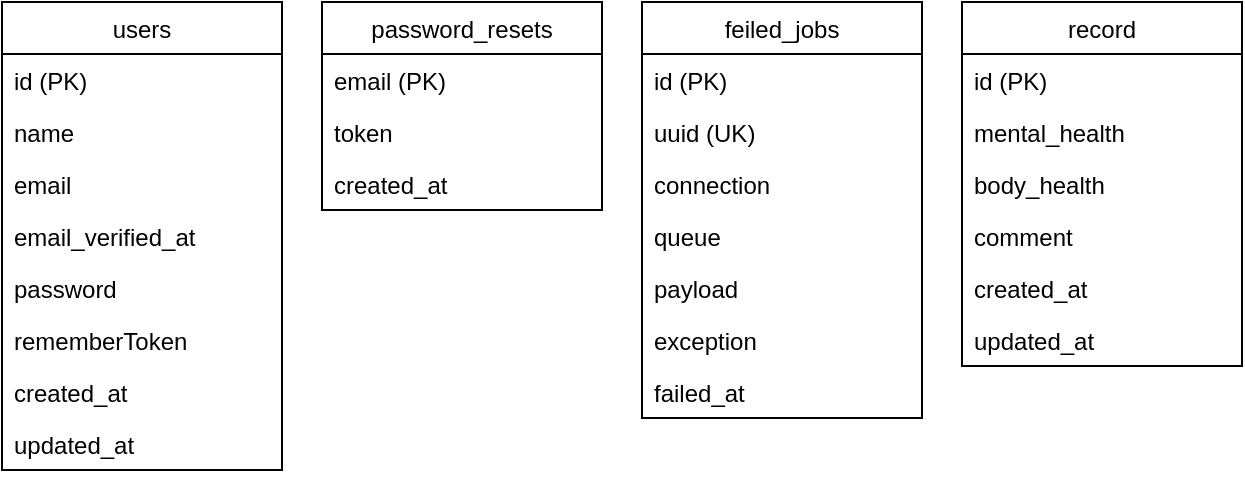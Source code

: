 <mxfile version="14.2.9" type="device"><diagram id="czs-pN7MLtNA-kAu5YFP" name="Page-1"><mxGraphModel dx="868" dy="482" grid="1" gridSize="10" guides="1" tooltips="1" connect="1" arrows="1" fold="1" page="1" pageScale="1" pageWidth="827" pageHeight="1169" math="0" shadow="0"><root><mxCell id="0"/><mxCell id="1" parent="0"/><mxCell id="YSd6ktAbC9s_it5UFINa-1" value="users" style="swimlane;fontStyle=0;childLayout=stackLayout;horizontal=1;startSize=26;fillColor=none;horizontalStack=0;resizeParent=1;resizeParentMax=0;resizeLast=0;collapsible=1;marginBottom=0;" parent="1" vertex="1"><mxGeometry x="80" y="40" width="140" height="234" as="geometry"><mxRectangle x="80" y="40" width="60" height="26" as="alternateBounds"/></mxGeometry></mxCell><mxCell id="YSd6ktAbC9s_it5UFINa-2" value="id (PK)" style="text;strokeColor=none;fillColor=none;align=left;verticalAlign=top;spacingLeft=4;spacingRight=4;overflow=hidden;rotatable=0;points=[[0,0.5],[1,0.5]];portConstraint=eastwest;" parent="YSd6ktAbC9s_it5UFINa-1" vertex="1"><mxGeometry y="26" width="140" height="26" as="geometry"/></mxCell><mxCell id="YSd6ktAbC9s_it5UFINa-3" value="name" style="text;strokeColor=none;fillColor=none;align=left;verticalAlign=top;spacingLeft=4;spacingRight=4;overflow=hidden;rotatable=0;points=[[0,0.5],[1,0.5]];portConstraint=eastwest;" parent="YSd6ktAbC9s_it5UFINa-1" vertex="1"><mxGeometry y="52" width="140" height="26" as="geometry"/></mxCell><mxCell id="YSd6ktAbC9s_it5UFINa-4" value="email" style="text;strokeColor=none;fillColor=none;align=left;verticalAlign=top;spacingLeft=4;spacingRight=4;overflow=hidden;rotatable=0;points=[[0,0.5],[1,0.5]];portConstraint=eastwest;" parent="YSd6ktAbC9s_it5UFINa-1" vertex="1"><mxGeometry y="78" width="140" height="26" as="geometry"/></mxCell><mxCell id="YSd6ktAbC9s_it5UFINa-17" value="email_verified_at" style="text;strokeColor=none;fillColor=none;align=left;verticalAlign=top;spacingLeft=4;spacingRight=4;overflow=hidden;rotatable=0;points=[[0,0.5],[1,0.5]];portConstraint=eastwest;" parent="YSd6ktAbC9s_it5UFINa-1" vertex="1"><mxGeometry y="104" width="140" height="26" as="geometry"/></mxCell><mxCell id="YSd6ktAbC9s_it5UFINa-18" value="password" style="text;strokeColor=none;fillColor=none;align=left;verticalAlign=top;spacingLeft=4;spacingRight=4;overflow=hidden;rotatable=0;points=[[0,0.5],[1,0.5]];portConstraint=eastwest;" parent="YSd6ktAbC9s_it5UFINa-1" vertex="1"><mxGeometry y="130" width="140" height="26" as="geometry"/></mxCell><mxCell id="YSd6ktAbC9s_it5UFINa-19" value="rememberToken" style="text;strokeColor=none;fillColor=none;align=left;verticalAlign=top;spacingLeft=4;spacingRight=4;overflow=hidden;rotatable=0;points=[[0,0.5],[1,0.5]];portConstraint=eastwest;" parent="YSd6ktAbC9s_it5UFINa-1" vertex="1"><mxGeometry y="156" width="140" height="26" as="geometry"/></mxCell><mxCell id="YSd6ktAbC9s_it5UFINa-20" value="created_at" style="text;strokeColor=none;fillColor=none;align=left;verticalAlign=top;spacingLeft=4;spacingRight=4;overflow=hidden;rotatable=0;points=[[0,0.5],[1,0.5]];portConstraint=eastwest;" parent="YSd6ktAbC9s_it5UFINa-1" vertex="1"><mxGeometry y="182" width="140" height="26" as="geometry"/></mxCell><mxCell id="YSd6ktAbC9s_it5UFINa-21" value="updated_at" style="text;strokeColor=none;fillColor=none;align=left;verticalAlign=top;spacingLeft=4;spacingRight=4;overflow=hidden;rotatable=0;points=[[0,0.5],[1,0.5]];portConstraint=eastwest;" parent="YSd6ktAbC9s_it5UFINa-1" vertex="1"><mxGeometry y="208" width="140" height="26" as="geometry"/></mxCell><mxCell id="YSd6ktAbC9s_it5UFINa-5" value="password_resets" style="swimlane;fontStyle=0;childLayout=stackLayout;horizontal=1;startSize=26;fillColor=none;horizontalStack=0;resizeParent=1;resizeParentMax=0;resizeLast=0;collapsible=1;marginBottom=0;" parent="1" vertex="1"><mxGeometry x="240" y="40" width="140" height="104" as="geometry"/></mxCell><mxCell id="YSd6ktAbC9s_it5UFINa-6" value="email (PK)" style="text;strokeColor=none;fillColor=none;align=left;verticalAlign=top;spacingLeft=4;spacingRight=4;overflow=hidden;rotatable=0;points=[[0,0.5],[1,0.5]];portConstraint=eastwest;" parent="YSd6ktAbC9s_it5UFINa-5" vertex="1"><mxGeometry y="26" width="140" height="26" as="geometry"/></mxCell><mxCell id="YSd6ktAbC9s_it5UFINa-7" value="token" style="text;align=left;verticalAlign=top;spacingLeft=4;spacingRight=4;overflow=hidden;rotatable=0;points=[[0,0.5],[1,0.5]];portConstraint=eastwest;" parent="YSd6ktAbC9s_it5UFINa-5" vertex="1"><mxGeometry y="52" width="140" height="26" as="geometry"/></mxCell><mxCell id="YSd6ktAbC9s_it5UFINa-8" value="created_at" style="text;strokeColor=none;fillColor=none;align=left;verticalAlign=top;spacingLeft=4;spacingRight=4;overflow=hidden;rotatable=0;points=[[0,0.5],[1,0.5]];portConstraint=eastwest;" parent="YSd6ktAbC9s_it5UFINa-5" vertex="1"><mxGeometry y="78" width="140" height="26" as="geometry"/></mxCell><mxCell id="YSd6ktAbC9s_it5UFINa-9" value="feiled_jobs" style="swimlane;fontStyle=0;childLayout=stackLayout;horizontal=1;startSize=26;fillColor=none;horizontalStack=0;resizeParent=1;resizeParentMax=0;resizeLast=0;collapsible=1;marginBottom=0;" parent="1" vertex="1"><mxGeometry x="400" y="40" width="140" height="208" as="geometry"/></mxCell><mxCell id="YSd6ktAbC9s_it5UFINa-10" value="id (PK)" style="text;strokeColor=none;fillColor=none;align=left;verticalAlign=top;spacingLeft=4;spacingRight=4;overflow=hidden;rotatable=0;points=[[0,0.5],[1,0.5]];portConstraint=eastwest;" parent="YSd6ktAbC9s_it5UFINa-9" vertex="1"><mxGeometry y="26" width="140" height="26" as="geometry"/></mxCell><mxCell id="YSd6ktAbC9s_it5UFINa-11" value="uuid (UK)" style="text;strokeColor=none;fillColor=none;align=left;verticalAlign=top;spacingLeft=4;spacingRight=4;overflow=hidden;rotatable=0;points=[[0,0.5],[1,0.5]];portConstraint=eastwest;" parent="YSd6ktAbC9s_it5UFINa-9" vertex="1"><mxGeometry y="52" width="140" height="26" as="geometry"/></mxCell><mxCell id="YSd6ktAbC9s_it5UFINa-12" value="connection" style="text;strokeColor=none;fillColor=none;align=left;verticalAlign=top;spacingLeft=4;spacingRight=4;overflow=hidden;rotatable=0;points=[[0,0.5],[1,0.5]];portConstraint=eastwest;" parent="YSd6ktAbC9s_it5UFINa-9" vertex="1"><mxGeometry y="78" width="140" height="26" as="geometry"/></mxCell><mxCell id="YSd6ktAbC9s_it5UFINa-13" value="queue" style="text;strokeColor=none;fillColor=none;align=left;verticalAlign=top;spacingLeft=4;spacingRight=4;overflow=hidden;rotatable=0;points=[[0,0.5],[1,0.5]];portConstraint=eastwest;" parent="YSd6ktAbC9s_it5UFINa-9" vertex="1"><mxGeometry y="104" width="140" height="26" as="geometry"/></mxCell><mxCell id="YSd6ktAbC9s_it5UFINa-14" value="payload" style="text;strokeColor=none;fillColor=none;align=left;verticalAlign=top;spacingLeft=4;spacingRight=4;overflow=hidden;rotatable=0;points=[[0,0.5],[1,0.5]];portConstraint=eastwest;" parent="YSd6ktAbC9s_it5UFINa-9" vertex="1"><mxGeometry y="130" width="140" height="26" as="geometry"/></mxCell><mxCell id="YSd6ktAbC9s_it5UFINa-15" value="exception" style="text;strokeColor=none;fillColor=none;align=left;verticalAlign=top;spacingLeft=4;spacingRight=4;overflow=hidden;rotatable=0;points=[[0,0.5],[1,0.5]];portConstraint=eastwest;" parent="YSd6ktAbC9s_it5UFINa-9" vertex="1"><mxGeometry y="156" width="140" height="26" as="geometry"/></mxCell><mxCell id="YSd6ktAbC9s_it5UFINa-16" value="failed_at" style="text;strokeColor=none;fillColor=none;align=left;verticalAlign=top;spacingLeft=4;spacingRight=4;overflow=hidden;rotatable=0;points=[[0,0.5],[1,0.5]];portConstraint=eastwest;" parent="YSd6ktAbC9s_it5UFINa-9" vertex="1"><mxGeometry y="182" width="140" height="26" as="geometry"/></mxCell><mxCell id="e6_dMwrYXTTjP2kqpZmY-1" value="record" style="swimlane;fontStyle=0;childLayout=stackLayout;horizontal=1;startSize=26;fillColor=none;horizontalStack=0;resizeParent=1;resizeParentMax=0;resizeLast=0;collapsible=1;marginBottom=0;" vertex="1" parent="1"><mxGeometry x="560" y="40" width="140" height="182" as="geometry"><mxRectangle x="80" y="40" width="60" height="26" as="alternateBounds"/></mxGeometry></mxCell><mxCell id="e6_dMwrYXTTjP2kqpZmY-2" value="id (PK)" style="text;strokeColor=none;fillColor=none;align=left;verticalAlign=top;spacingLeft=4;spacingRight=4;overflow=hidden;rotatable=0;points=[[0,0.5],[1,0.5]];portConstraint=eastwest;" vertex="1" parent="e6_dMwrYXTTjP2kqpZmY-1"><mxGeometry y="26" width="140" height="26" as="geometry"/></mxCell><mxCell id="e6_dMwrYXTTjP2kqpZmY-3" value="mental_health" style="text;strokeColor=none;fillColor=none;align=left;verticalAlign=top;spacingLeft=4;spacingRight=4;overflow=hidden;rotatable=0;points=[[0,0.5],[1,0.5]];portConstraint=eastwest;" vertex="1" parent="e6_dMwrYXTTjP2kqpZmY-1"><mxGeometry y="52" width="140" height="26" as="geometry"/></mxCell><mxCell id="e6_dMwrYXTTjP2kqpZmY-4" value="body_health" style="text;strokeColor=none;fillColor=none;align=left;verticalAlign=top;spacingLeft=4;spacingRight=4;overflow=hidden;rotatable=0;points=[[0,0.5],[1,0.5]];portConstraint=eastwest;" vertex="1" parent="e6_dMwrYXTTjP2kqpZmY-1"><mxGeometry y="78" width="140" height="26" as="geometry"/></mxCell><mxCell id="e6_dMwrYXTTjP2kqpZmY-5" value="comment" style="text;strokeColor=none;fillColor=none;align=left;verticalAlign=top;spacingLeft=4;spacingRight=4;overflow=hidden;rotatable=0;points=[[0,0.5],[1,0.5]];portConstraint=eastwest;" vertex="1" parent="e6_dMwrYXTTjP2kqpZmY-1"><mxGeometry y="104" width="140" height="26" as="geometry"/></mxCell><mxCell id="e6_dMwrYXTTjP2kqpZmY-8" value="created_at" style="text;strokeColor=none;fillColor=none;align=left;verticalAlign=top;spacingLeft=4;spacingRight=4;overflow=hidden;rotatable=0;points=[[0,0.5],[1,0.5]];portConstraint=eastwest;" vertex="1" parent="e6_dMwrYXTTjP2kqpZmY-1"><mxGeometry y="130" width="140" height="26" as="geometry"/></mxCell><mxCell id="e6_dMwrYXTTjP2kqpZmY-9" value="updated_at" style="text;strokeColor=none;fillColor=none;align=left;verticalAlign=top;spacingLeft=4;spacingRight=4;overflow=hidden;rotatable=0;points=[[0,0.5],[1,0.5]];portConstraint=eastwest;" vertex="1" parent="e6_dMwrYXTTjP2kqpZmY-1"><mxGeometry y="156" width="140" height="26" as="geometry"/></mxCell></root></mxGraphModel></diagram></mxfile>